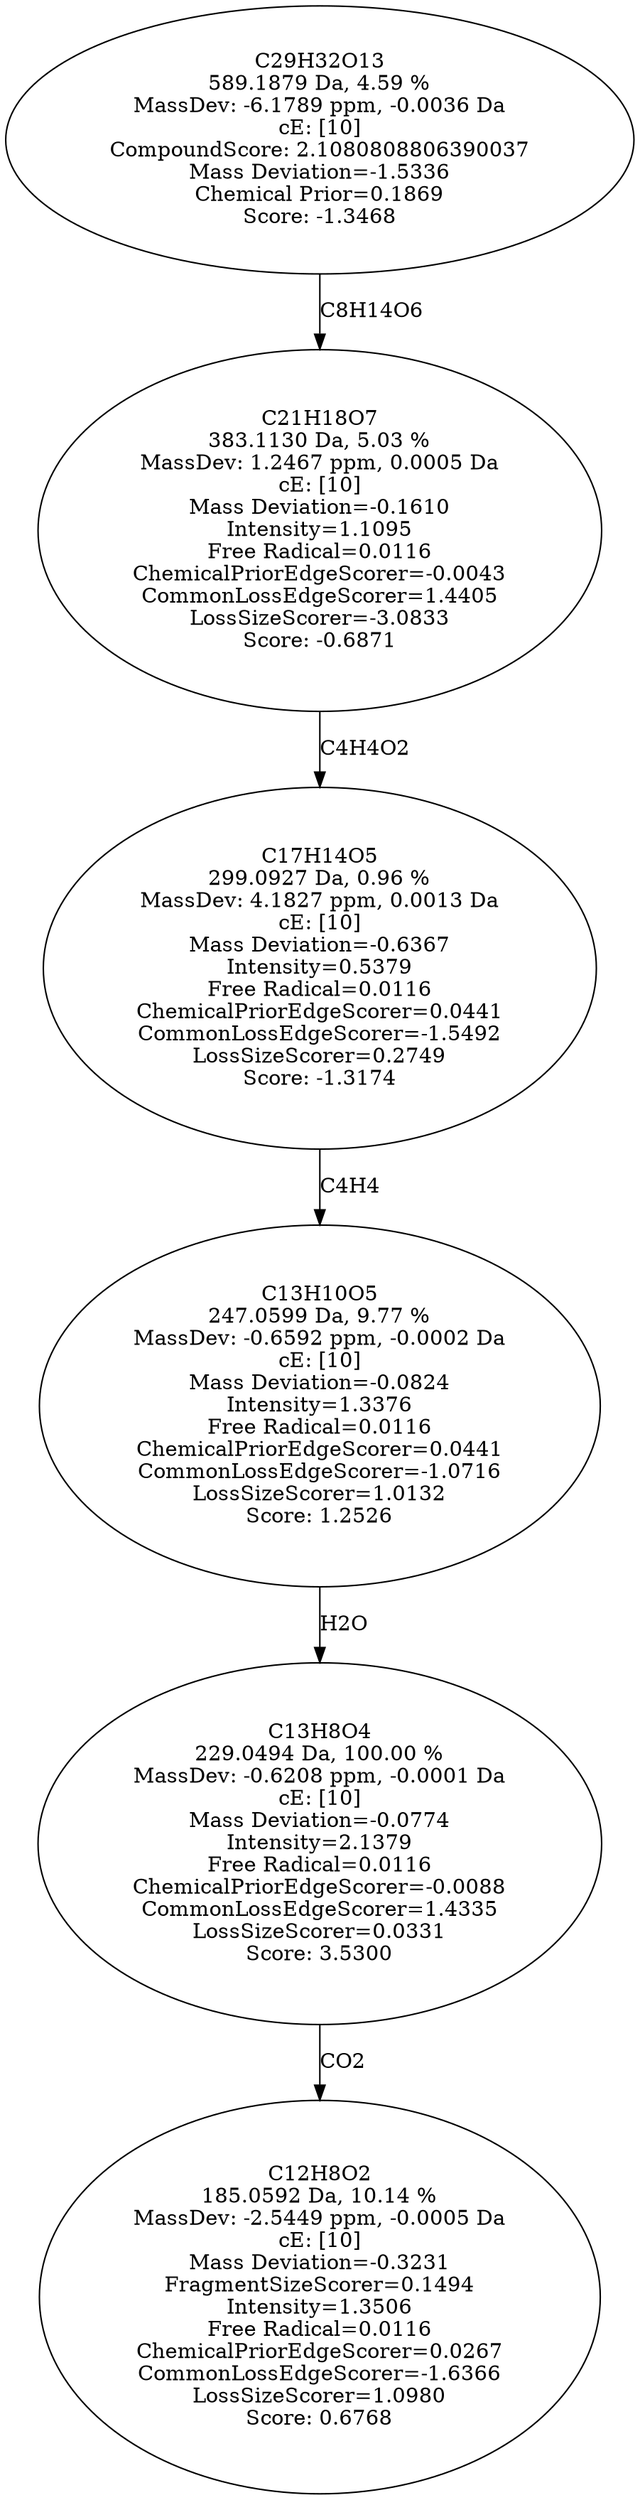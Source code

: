 strict digraph {
v1 [label="C12H8O2\n185.0592 Da, 10.14 %\nMassDev: -2.5449 ppm, -0.0005 Da\ncE: [10]\nMass Deviation=-0.3231\nFragmentSizeScorer=0.1494\nIntensity=1.3506\nFree Radical=0.0116\nChemicalPriorEdgeScorer=0.0267\nCommonLossEdgeScorer=-1.6366\nLossSizeScorer=1.0980\nScore: 0.6768"];
v2 [label="C13H8O4\n229.0494 Da, 100.00 %\nMassDev: -0.6208 ppm, -0.0001 Da\ncE: [10]\nMass Deviation=-0.0774\nIntensity=2.1379\nFree Radical=0.0116\nChemicalPriorEdgeScorer=-0.0088\nCommonLossEdgeScorer=1.4335\nLossSizeScorer=0.0331\nScore: 3.5300"];
v3 [label="C13H10O5\n247.0599 Da, 9.77 %\nMassDev: -0.6592 ppm, -0.0002 Da\ncE: [10]\nMass Deviation=-0.0824\nIntensity=1.3376\nFree Radical=0.0116\nChemicalPriorEdgeScorer=0.0441\nCommonLossEdgeScorer=-1.0716\nLossSizeScorer=1.0132\nScore: 1.2526"];
v4 [label="C17H14O5\n299.0927 Da, 0.96 %\nMassDev: 4.1827 ppm, 0.0013 Da\ncE: [10]\nMass Deviation=-0.6367\nIntensity=0.5379\nFree Radical=0.0116\nChemicalPriorEdgeScorer=0.0441\nCommonLossEdgeScorer=-1.5492\nLossSizeScorer=0.2749\nScore: -1.3174"];
v5 [label="C21H18O7\n383.1130 Da, 5.03 %\nMassDev: 1.2467 ppm, 0.0005 Da\ncE: [10]\nMass Deviation=-0.1610\nIntensity=1.1095\nFree Radical=0.0116\nChemicalPriorEdgeScorer=-0.0043\nCommonLossEdgeScorer=1.4405\nLossSizeScorer=-3.0833\nScore: -0.6871"];
v6 [label="C29H32O13\n589.1879 Da, 4.59 %\nMassDev: -6.1789 ppm, -0.0036 Da\ncE: [10]\nCompoundScore: 2.1080808806390037\nMass Deviation=-1.5336\nChemical Prior=0.1869\nScore: -1.3468"];
v2 -> v1 [label="CO2"];
v3 -> v2 [label="H2O"];
v4 -> v3 [label="C4H4"];
v5 -> v4 [label="C4H4O2"];
v6 -> v5 [label="C8H14O6"];
}